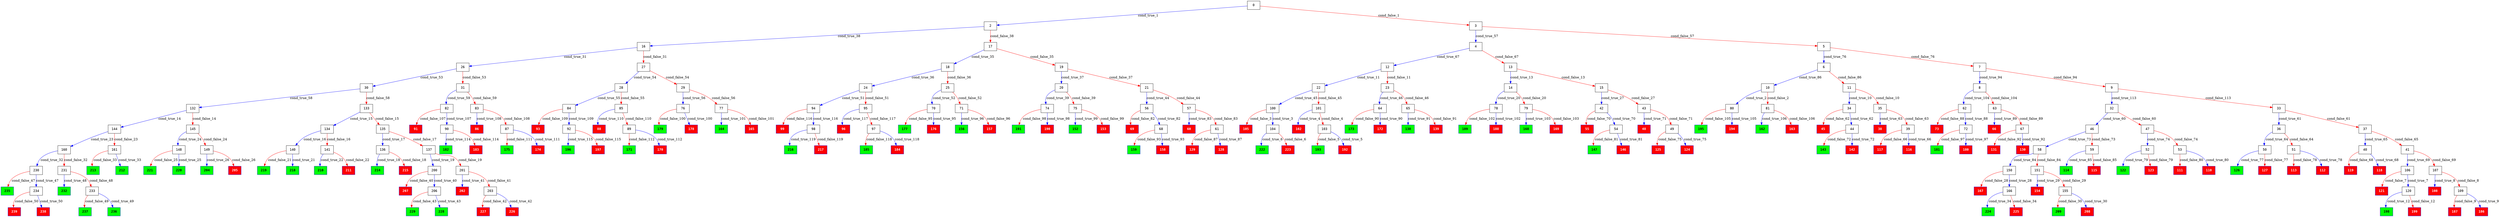 digraph ExecutionTree {
	node [color=black fontname=Courier height=.5 shape=record]
	237 [color=blue, fillcolor=green, style=filled, fontcolor=black, fontname="Courier-Bold"]
	236 [color=blue, fillcolor=green, style=filled, fontcolor=black, fontname="Courier-Bold"]
	235 [color=blue, fillcolor=green, style=filled, fontcolor=black, fontname="Courier-Bold"]
	232 [color=blue, fillcolor=green, style=filled, fontcolor=black, fontname="Courier-Bold"]
	229 [color=blue, fillcolor=green, style=filled, fontcolor=black, fontname="Courier-Bold"]
	228 [color=blue, fillcolor=green, style=filled, fontcolor=black, fontname="Courier-Bold"]
	224 [color=blue, fillcolor=green, style=filled, fontcolor=black, fontname="Courier-Bold"]
	222 [color=blue, fillcolor=green, style=filled, fontcolor=black, fontname="Courier-Bold"]
	221 [color=blue, fillcolor=green, style=filled, fontcolor=black, fontname="Courier-Bold"]
	220 [color=blue, fillcolor=green, style=filled, fontcolor=black, fontname="Courier-Bold"]
	219 [color=blue, fillcolor=green, style=filled, fontcolor=black, fontname="Courier-Bold"]
	218 [color=blue, fillcolor=green, style=filled, fontcolor=black, fontname="Courier-Bold"]
	216 [color=blue, fillcolor=green, style=filled, fontcolor=black, fontname="Courier-Bold"]
	214 [color=blue, fillcolor=green, style=filled, fontcolor=black, fontname="Courier-Bold"]
	213 [color=blue, fillcolor=green, style=filled, fontcolor=black, fontname="Courier-Bold"]
	212 [color=blue, fillcolor=green, style=filled, fontcolor=black, fontname="Courier-Bold"]
	210 [color=blue, fillcolor=green, style=filled, fontcolor=black, fontname="Courier-Bold"]
	209 [color=blue, fillcolor=green, style=filled, fontcolor=black, fontname="Courier-Bold"]
	204 [color=blue, fillcolor=green, style=filled, fontcolor=black, fontname="Courier-Bold"]
	198 [color=blue, fillcolor=green, style=filled, fontcolor=black, fontname="Courier-Bold"]
	196 [color=blue, fillcolor=green, style=filled, fontcolor=black, fontname="Courier-Bold"]
	195 [color=blue, fillcolor=green, style=filled, fontcolor=black, fontname="Courier-Bold"]
	193 [color=blue, fillcolor=green, style=filled, fontcolor=black, fontname="Courier-Bold"]
	191 [color=blue, fillcolor=green, style=filled, fontcolor=black, fontname="Courier-Bold"]
	189 [color=blue, fillcolor=green, style=filled, fontcolor=black, fontname="Courier-Bold"]
	185 [color=blue, fillcolor=green, style=filled, fontcolor=black, fontname="Courier-Bold"]
	182 [color=blue, fillcolor=green, style=filled, fontcolor=black, fontname="Courier-Bold"]
	181 [color=blue, fillcolor=green, style=filled, fontcolor=black, fontname="Courier-Bold"]
	179 [color=blue, fillcolor=green, style=filled, fontcolor=black, fontname="Courier-Bold"]
	177 [color=blue, fillcolor=green, style=filled, fontcolor=black, fontname="Courier-Bold"]
	175 [color=blue, fillcolor=green, style=filled, fontcolor=black, fontname="Courier-Bold"]
	173 [color=blue, fillcolor=green, style=filled, fontcolor=black, fontname="Courier-Bold"]
	171 [color=blue, fillcolor=green, style=filled, fontcolor=black, fontname="Courier-Bold"]
	168 [color=blue, fillcolor=green, style=filled, fontcolor=black, fontname="Courier-Bold"]
	164 [color=blue, fillcolor=green, style=filled, fontcolor=black, fontname="Courier-Bold"]
	162 [color=blue, fillcolor=green, style=filled, fontcolor=black, fontname="Courier-Bold"]
	159 [color=blue, fillcolor=green, style=filled, fontcolor=black, fontname="Courier-Bold"]
	156 [color=blue, fillcolor=green, style=filled, fontcolor=black, fontname="Courier-Bold"]
	152 [color=blue, fillcolor=green, style=filled, fontcolor=black, fontname="Courier-Bold"]
	147 [color=blue, fillcolor=green, style=filled, fontcolor=black, fontname="Courier-Bold"]
	143 [color=blue, fillcolor=green, style=filled, fontcolor=black, fontname="Courier-Bold"]
	138 [color=blue, fillcolor=green, style=filled, fontcolor=black, fontname="Courier-Bold"]
	126 [color=blue, fillcolor=green, style=filled, fontcolor=black, fontname="Courier-Bold"]
	122 [color=blue, fillcolor=green, style=filled, fontcolor=black, fontname="Courier-Bold"]
	114 [color=blue, fillcolor=green, style=filled, fontcolor=black, fontname="Courier-Bold"]
	197 [color=blue, fillcolor=red, style=filled, fontcolor=white, fontname="Courier-Bold"]
	187 [color=blue, fillcolor=red, style=filled, fontcolor=white, fontname="Courier-Bold"]
	183 [color=blue, fillcolor=red, style=filled, fontcolor=white, fontname="Courier-Bold"]
	169 [color=blue, fillcolor=red, style=filled, fontcolor=white, fontname="Courier-Bold"]
	167 [color=blue, fillcolor=red, style=filled, fontcolor=white, fontname="Courier-Bold"]
	165 [color=blue, fillcolor=red, style=filled, fontcolor=white, fontname="Courier-Bold"]
	163 [color=blue, fillcolor=red, style=filled, fontcolor=white, fontname="Courier-Bold"]
	146 [color=blue, fillcolor=red, style=filled, fontcolor=white, fontname="Courier-Bold"]
	157 [color=blue, fillcolor=red, style=filled, fontcolor=white, fontname="Courier-Bold"]
	208 [color=blue, fillcolor=red, style=filled, fontcolor=white, fontname="Courier-Bold"]
	153 [color=blue, fillcolor=red, style=filled, fontcolor=white, fontname="Courier-Bold"]
	154 [color=blue, fillcolor=red, style=filled, fontcolor=white, fontname="Courier-Bold"]
	139 [color=blue, fillcolor=red, style=filled, fontcolor=white, fontname="Courier-Bold"]
	188 [color=blue, fillcolor=red, style=filled, fontcolor=white, fontname="Courier-Bold"]
	131 [color=blue, fillcolor=red, style=filled, fontcolor=white, fontname="Courier-Bold"]
	129 [color=blue, fillcolor=red, style=filled, fontcolor=white, fontname="Courier-Bold"]
	127 [color=blue, fillcolor=red, style=filled, fontcolor=white, fontname="Courier-Bold"]
	125 [color=blue, fillcolor=red, style=filled, fontcolor=white, fontname="Courier-Bold"]
	123 [color=blue, fillcolor=red, style=filled, fontcolor=white, fontname="Courier-Bold"]
	121 [color=blue, fillcolor=red, style=filled, fontcolor=white, fontname="Courier-Bold"]
	119 [color=blue, fillcolor=red, style=filled, fontcolor=white, fontname="Courier-Bold"]
	142 [color=blue, fillcolor=red, style=filled, fontcolor=white, fontname="Courier-Bold"]
	117 [color=blue, fillcolor=red, style=filled, fontcolor=white, fontname="Courier-Bold"]
	115 [color=blue, fillcolor=red, style=filled, fontcolor=white, fontname="Courier-Bold"]
	113 [color=blue, fillcolor=red, style=filled, fontcolor=white, fontname="Courier-Bold"]
	111 [color=blue, fillcolor=red, style=filled, fontcolor=white, fontname="Courier-Bold"]
	186 [color=blue, fillcolor=red, style=filled, fontcolor=white, fontname="Courier-Bold"]
	108 [color=blue, fillcolor=red, style=filled, fontcolor=white, fontname="Courier-Bold"]
	105 [color=blue, fillcolor=red, style=filled, fontcolor=white, fontname="Courier-Bold"]
	192 [color=blue, fillcolor=red, style=filled, fontcolor=white, fontname="Courier-Bold"]
	102 [color=blue, fillcolor=red, style=filled, fontcolor=white, fontname="Courier-Bold"]
	99 [color=blue, fillcolor=red, style=filled, fontcolor=white, fontname="Courier-Bold"]
	184 [color=blue, fillcolor=red, style=filled, fontcolor=white, fontname="Courier-Bold"]
	96 [color=blue, fillcolor=red, style=filled, fontcolor=white, fontname="Courier-Bold"]
	93 [color=blue, fillcolor=red, style=filled, fontcolor=white, fontname="Courier-Bold"]
	91 [color=blue, fillcolor=red, style=filled, fontcolor=white, fontname="Courier-Bold"]
	170 [color=blue, fillcolor=red, style=filled, fontcolor=white, fontname="Courier-Bold"]
	174 [color=blue, fillcolor=red, style=filled, fontcolor=white, fontname="Courier-Bold"]
	88 [color=blue, fillcolor=red, style=filled, fontcolor=white, fontname="Courier-Bold"]
	86 [color=blue, fillcolor=red, style=filled, fontcolor=white, fontname="Courier-Bold"]
	180 [color=blue, fillcolor=red, style=filled, fontcolor=white, fontname="Courier-Bold"]
	73 [color=blue, fillcolor=red, style=filled, fontcolor=white, fontname="Courier-Bold"]
	69 [color=blue, fillcolor=red, style=filled, fontcolor=white, fontname="Courier-Bold"]
	130 [color=blue, fillcolor=red, style=filled, fontcolor=white, fontname="Courier-Bold"]
	66 [color=blue, fillcolor=red, style=filled, fontcolor=white, fontname="Courier-Bold"]
	128 [color=blue, fillcolor=red, style=filled, fontcolor=white, fontname="Courier-Bold"]
	194 [color=blue, fillcolor=red, style=filled, fontcolor=white, fontname="Courier-Bold"]
	60 [color=blue, fillcolor=red, style=filled, fontcolor=white, fontname="Courier-Bold"]
	55 [color=blue, fillcolor=red, style=filled, fontcolor=white, fontname="Courier-Bold"]
	110 [color=blue, fillcolor=red, style=filled, fontcolor=white, fontname="Courier-Bold"]
	112 [color=blue, fillcolor=red, style=filled, fontcolor=white, fontname="Courier-Bold"]
	124 [color=blue, fillcolor=red, style=filled, fontcolor=white, fontname="Courier-Bold"]
	45 [color=blue, fillcolor=red, style=filled, fontcolor=white, fontname="Courier-Bold"]
	48 [color=blue, fillcolor=red, style=filled, fontcolor=white, fontname="Courier-Bold"]
	116 [color=blue, fillcolor=red, style=filled, fontcolor=white, fontname="Courier-Bold"]
	118 [color=blue, fillcolor=red, style=filled, fontcolor=white, fontname="Courier-Bold"]
	38 [color=blue, fillcolor=red, style=filled, fontcolor=white, fontname="Courier-Bold"]
	178 [color=blue, fillcolor=red, style=filled, fontcolor=white, fontname="Courier-Bold"]
	176 [color=blue, fillcolor=red, style=filled, fontcolor=white, fontname="Courier-Bold"]
	239 [color=blue, fillcolor=red, style=filled, fontcolor=white, fontname="Courier-Bold"]
	172 [color=blue, fillcolor=red, style=filled, fontcolor=white, fontname="Courier-Bold"]
	227 [color=blue, fillcolor=red, style=filled, fontcolor=white, fontname="Courier-Bold"]
	225 [color=blue, fillcolor=red, style=filled, fontcolor=white, fontname="Courier-Bold"]
	223 [color=blue, fillcolor=red, style=filled, fontcolor=white, fontname="Courier-Bold"]
	158 [color=blue, fillcolor=red, style=filled, fontcolor=white, fontname="Courier-Bold"]
	217 [color=blue, fillcolor=red, style=filled, fontcolor=white, fontname="Courier-Bold"]
	215 [color=blue, fillcolor=red, style=filled, fontcolor=white, fontname="Courier-Bold"]
	211 [color=blue, fillcolor=red, style=filled, fontcolor=white, fontname="Courier-Bold"]
	207 [color=blue, fillcolor=red, style=filled, fontcolor=white, fontname="Courier-Bold"]
	205 [color=blue, fillcolor=red, style=filled, fontcolor=white, fontname="Courier-Bold"]
	226 [color=blue, fillcolor=red, style=filled, fontcolor=white, fontname="Courier-Bold"]
	202 [color=blue, fillcolor=red, style=filled, fontcolor=white, fontname="Courier-Bold"]
	199 [color=blue, fillcolor=red, style=filled, fontcolor=white, fontname="Courier-Bold"]
	190 [color=blue, fillcolor=red, style=filled, fontcolor=white, fontname="Courier-Bold"]
	238 [color=blue, fillcolor=red, style=filled, fontcolor=white, fontname="Courier-Bold"]
	0 -> 2 [label=cond_true_1 color=blue]
	0 -> 3 [label=cond_false_1 color=red]
	2 -> 16 [label=cond_true_38 color=blue]
	2 -> 17 [label=cond_false_38 color=red]
	3 -> 4 [label=cond_true_57 color=blue]
	3 -> 5 [label=cond_false_57 color=red]
	10 -> 80 [label=cond_true_2 color=blue]
	10 -> 81 [label=cond_false_2 color=red]
	80 -> 194 [label=cond_true_105 color=blue]
	80 -> 195 [label=cond_false_105 color=red]
	81 -> 162 [label=cond_true_106 color=blue]
	81 -> 163 [label=cond_false_106 color=red]
	100 -> 104 [label=cond_true_3 color=blue]
	100 -> 105 [label=cond_false_3 color=red]
	104 -> 222 [label=cond_true_6 color=blue]
	104 -> 223 [label=cond_false_6 color=red]
	101 -> 102 [label=cond_true_4 color=blue]
	101 -> 103 [label=cond_false_4 color=red]
	103 -> 192 [label=cond_true_5 color=blue]
	103 -> 193 [label=cond_false_5 color=red]
	106 -> 120 [label=cond_true_7 color=blue]
	106 -> 121 [label=cond_false_7 color=red]
	120 -> 198 [label=cond_true_12 color=blue]
	120 -> 199 [label=cond_false_12 color=red]
	107 -> 108 [label=cond_true_8 color=blue]
	107 -> 109 [label=cond_false_8 color=red]
	109 -> 186 [label=cond_true_9 color=blue]
	109 -> 187 [label=cond_false_9 color=red]
	11 -> 34 [label=cond_true_10 color=blue]
	11 -> 35 [label=cond_false_10 color=red]
	34 -> 44 [label=cond_true_62 color=blue]
	34 -> 45 [label=cond_false_62 color=red]
	35 -> 38 [label=cond_true_63 color=blue]
	35 -> 39 [label=cond_false_63 color=red]
	12 -> 22 [label=cond_true_11 color=blue]
	12 -> 23 [label=cond_false_11 color=red]
	22 -> 100 [label=cond_true_45 color=blue]
	22 -> 101 [label=cond_false_45 color=red]
	23 -> 64 [label=cond_true_46 color=blue]
	23 -> 65 [label=cond_false_46 color=red]
	13 -> 14 [label=cond_true_13 color=blue]
	13 -> 15 [label=cond_false_13 color=red]
	14 -> 78 [label=cond_true_20 color=blue]
	14 -> 79 [label=cond_false_20 color=red]
	15 -> 42 [label=cond_true_27 color=blue]
	15 -> 43 [label=cond_false_27 color=red]
	132 -> 144 [label=cond_true_14 color=blue]
	132 -> 145 [label=cond_false_14 color=red]
	144 -> 160 [label=cond_true_23 color=blue]
	144 -> 161 [label=cond_false_23 color=red]
	145 -> 148 [label=cond_true_24 color=blue]
	145 -> 149 [label=cond_false_24 color=red]
	133 -> 134 [label=cond_true_15 color=blue]
	133 -> 135 [label=cond_false_15 color=red]
	134 -> 140 [label=cond_true_16 color=blue]
	134 -> 141 [label=cond_false_16 color=red]
	135 -> 136 [label=cond_true_17 color=blue]
	135 -> 137 [label=cond_false_17 color=red]
	140 -> 218 [label=cond_true_21 color=blue]
	140 -> 219 [label=cond_false_21 color=red]
	141 -> 210 [label=cond_true_22 color=blue]
	141 -> 211 [label=cond_false_22 color=red]
	136 -> 214 [label=cond_true_18 color=blue]
	136 -> 215 [label=cond_false_18 color=red]
	137 -> 200 [label=cond_true_19 color=blue]
	137 -> 201 [label=cond_false_19 color=red]
	200 -> 206 [label=cond_true_40 color=blue]
	200 -> 207 [label=cond_false_40 color=red]
	201 -> 202 [label=cond_true_41 color=blue]
	201 -> 203 [label=cond_false_41 color=red]
	78 -> 188 [label=cond_true_102 color=blue]
	78 -> 189 [label=cond_false_102 color=red]
	79 -> 168 [label=cond_true_103 color=blue]
	79 -> 169 [label=cond_false_103 color=red]
	160 -> 230 [label=cond_true_32 color=blue]
	160 -> 231 [label=cond_false_32 color=red]
	161 -> 212 [label=cond_true_33 color=blue]
	161 -> 213 [label=cond_false_33 color=red]
	148 -> 220 [label=cond_true_25 color=blue]
	148 -> 221 [label=cond_false_25 color=red]
	149 -> 204 [label=cond_true_26 color=blue]
	149 -> 205 [label=cond_false_26 color=red]
	42 -> 54 [label=cond_true_70 color=blue]
	42 -> 55 [label=cond_false_70 color=red]
	43 -> 48 [label=cond_true_71 color=blue]
	43 -> 49 [label=cond_false_71 color=red]
	150 -> 166 [label=cond_true_28 color=blue]
	150 -> 167 [label=cond_false_28 color=red]
	166 -> 224 [label=cond_true_34 color=blue]
	166 -> 225 [label=cond_false_34 color=red]
	151 -> 154 [label=cond_true_29 color=blue]
	151 -> 155 [label=cond_false_29 color=red]
	155 -> 208 [label=cond_true_30 color=blue]
	155 -> 209 [label=cond_false_30 color=red]
	16 -> 26 [label=cond_true_31 color=blue]
	16 -> 27 [label=cond_false_31 color=red]
	26 -> 30 [label=cond_true_53 color=blue]
	26 -> 31 [label=cond_false_53 color=red]
	27 -> 28 [label=cond_true_54 color=blue]
	27 -> 29 [label=cond_false_54 color=red]
	230 -> 234 [label=cond_true_47 color=blue]
	230 -> 235 [label=cond_false_47 color=red]
	231 -> 232 [label=cond_true_48 color=blue]
	231 -> 233 [label=cond_false_48 color=red]
	17 -> 18 [label=cond_true_35 color=blue]
	17 -> 19 [label=cond_false_35 color=red]
	18 -> 24 [label=cond_true_36 color=blue]
	18 -> 25 [label=cond_false_36 color=red]
	19 -> 20 [label=cond_true_37 color=blue]
	19 -> 21 [label=cond_false_37 color=red]
	24 -> 94 [label=cond_true_51 color=blue]
	24 -> 95 [label=cond_false_51 color=red]
	25 -> 70 [label=cond_true_52 color=blue]
	25 -> 71 [label=cond_false_52 color=red]
	20 -> 74 [label=cond_true_39 color=blue]
	20 -> 75 [label=cond_false_39 color=red]
	21 -> 56 [label=cond_true_44 color=blue]
	21 -> 57 [label=cond_false_44 color=red]
	74 -> 190 [label=cond_true_98 color=blue]
	74 -> 191 [label=cond_false_98 color=red]
	75 -> 152 [label=cond_true_99 color=blue]
	75 -> 153 [label=cond_false_99 color=red]
	206 -> 228 [label=cond_true_43 color=blue]
	206 -> 229 [label=cond_false_43 color=red]
	203 -> 226 [label=cond_true_42 color=blue]
	203 -> 227 [label=cond_false_42 color=red]
	56 -> 68 [label=cond_true_82 color=blue]
	56 -> 69 [label=cond_false_82 color=red]
	57 -> 60 [label=cond_true_83 color=blue]
	57 -> 61 [label=cond_false_83 color=red]
	64 -> 172 [label=cond_true_90 color=blue]
	64 -> 173 [label=cond_false_90 color=red]
	65 -> 138 [label=cond_true_91 color=blue]
	65 -> 139 [label=cond_false_91 color=red]
	234 -> 238 [label=cond_true_50 color=blue]
	234 -> 239 [label=cond_false_50 color=red]
	233 -> 236 [label=cond_true_49 color=blue]
	233 -> 237 [label=cond_false_49 color=red]
	94 -> 98 [label=cond_true_116 color=blue]
	94 -> 99 [label=cond_false_116 color=red]
	95 -> 96 [label=cond_true_117 color=blue]
	95 -> 97 [label=cond_false_117 color=red]
	70 -> 176 [label=cond_true_95 color=blue]
	70 -> 177 [label=cond_false_95 color=red]
	71 -> 156 [label=cond_true_96 color=blue]
	71 -> 157 [label=cond_false_96 color=red]
	30 -> 132 [label=cond_true_58 color=blue]
	30 -> 133 [label=cond_false_58 color=red]
	31 -> 82 [label=cond_true_59 color=blue]
	31 -> 83 [label=cond_false_59 color=red]
	28 -> 84 [label=cond_true_55 color=blue]
	28 -> 85 [label=cond_false_55 color=red]
	29 -> 76 [label=cond_true_56 color=blue]
	29 -> 77 [label=cond_false_56 color=red]
	84 -> 92 [label=cond_true_109 color=blue]
	84 -> 93 [label=cond_false_109 color=red]
	85 -> 88 [label=cond_true_110 color=blue]
	85 -> 89 [label=cond_false_110 color=red]
	76 -> 178 [label=cond_true_100 color=blue]
	76 -> 179 [label=cond_false_100 color=red]
	77 -> 164 [label=cond_true_101 color=blue]
	77 -> 165 [label=cond_false_101 color=red]
	4 -> 12 [label=cond_true_67 color=blue]
	4 -> 13 [label=cond_false_67 color=red]
	5 -> 6 [label=cond_true_76 color=blue]
	5 -> 7 [label=cond_false_76 color=red]
	82 -> 90 [label=cond_true_107 color=blue]
	82 -> 91 [label=cond_false_107 color=red]
	83 -> 86 [label=cond_true_108 color=blue]
	83 -> 87 [label=cond_false_108 color=red]
	32 -> 46 [label=cond_true_60 color=blue]
	32 -> 47 [label=cond_false_60 color=red]
	46 -> 58 [label=cond_true_73 color=blue]
	46 -> 59 [label=cond_false_73 color=red]
	47 -> 52 [label=cond_true_74 color=blue]
	47 -> 53 [label=cond_false_74 color=red]
	33 -> 36 [label=cond_true_61 color=blue]
	33 -> 37 [label=cond_false_61 color=red]
	36 -> 50 [label=cond_true_64 color=blue]
	36 -> 51 [label=cond_false_64 color=red]
	37 -> 40 [label=cond_true_65 color=blue]
	37 -> 41 [label=cond_false_65 color=red]
	44 -> 142 [label=cond_true_72 color=blue]
	44 -> 143 [label=cond_false_72 color=red]
	39 -> 116 [label=cond_true_66 color=blue]
	39 -> 117 [label=cond_false_66 color=red]
	50 -> 126 [label=cond_true_77 color=blue]
	50 -> 127 [label=cond_false_77 color=red]
	51 -> 112 [label=cond_true_78 color=blue]
	51 -> 113 [label=cond_false_78 color=red]
	40 -> 118 [label=cond_true_68 color=blue]
	40 -> 119 [label=cond_false_68 color=red]
	41 -> 106 [label=cond_true_69 color=blue]
	41 -> 107 [label=cond_false_69 color=red]
	54 -> 146 [label=cond_true_81 color=blue]
	54 -> 147 [label=cond_false_81 color=red]
	49 -> 124 [label=cond_true_75 color=blue]
	49 -> 125 [label=cond_false_75 color=red]
	58 -> 150 [label=cond_true_84 color=blue]
	58 -> 151 [label=cond_false_84 color=red]
	59 -> 114 [label=cond_true_85 color=blue]
	59 -> 115 [label=cond_false_85 color=red]
	52 -> 122 [label=cond_true_79 color=blue]
	52 -> 123 [label=cond_false_79 color=red]
	53 -> 110 [label=cond_true_80 color=blue]
	53 -> 111 [label=cond_false_80 color=red]
	6 -> 10 [label=cond_true_86 color=blue]
	6 -> 11 [label=cond_false_86 color=red]
	7 -> 8 [label=cond_true_94 color=blue]
	7 -> 9 [label=cond_false_94 color=red]
	68 -> 158 [label=cond_true_93 color=blue]
	68 -> 159 [label=cond_false_93 color=red]
	61 -> 128 [label=cond_true_87 color=blue]
	61 -> 129 [label=cond_false_87 color=red]
	62 -> 72 [label=cond_true_88 color=blue]
	62 -> 73 [label=cond_false_88 color=red]
	72 -> 180 [label=cond_true_97 color=blue]
	72 -> 181 [label=cond_false_97 color=red]
	63 -> 66 [label=cond_true_89 color=blue]
	63 -> 67 [label=cond_false_89 color=red]
	67 -> 130 [label=cond_true_92 color=blue]
	67 -> 131 [label=cond_false_92 color=red]
	8 -> 62 [label=cond_true_104 color=blue]
	8 -> 63 [label=cond_false_104 color=red]
	9 -> 32 [label=cond_true_113 color=blue]
	9 -> 33 [label=cond_false_113 color=red]
	90 -> 182 [label=cond_true_114 color=blue]
	90 -> 183 [label=cond_false_114 color=red]
	87 -> 174 [label=cond_true_111 color=blue]
	87 -> 175 [label=cond_false_111 color=red]
	92 -> 196 [label=cond_true_115 color=blue]
	92 -> 197 [label=cond_false_115 color=red]
	89 -> 170 [label=cond_true_112 color=blue]
	89 -> 171 [label=cond_false_112 color=red]
	98 -> 216 [label=cond_true_119 color=blue]
	98 -> 217 [label=cond_false_119 color=red]
	97 -> 184 [label=cond_true_118 color=blue]
	97 -> 185 [label=cond_false_118 color=red]
}
